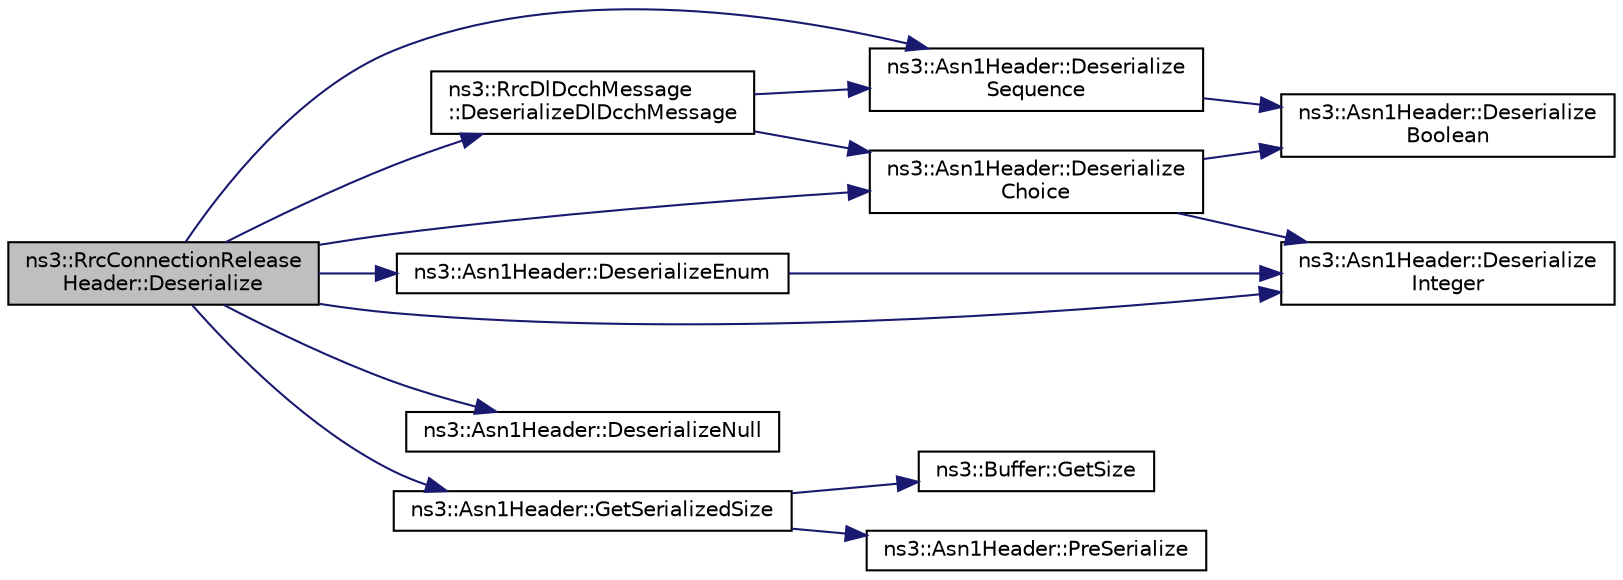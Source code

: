 digraph "ns3::RrcConnectionReleaseHeader::Deserialize"
{
 // LATEX_PDF_SIZE
  edge [fontname="Helvetica",fontsize="10",labelfontname="Helvetica",labelfontsize="10"];
  node [fontname="Helvetica",fontsize="10",shape=record];
  rankdir="LR";
  Node1 [label="ns3::RrcConnectionRelease\lHeader::Deserialize",height=0.2,width=0.4,color="black", fillcolor="grey75", style="filled", fontcolor="black",tooltip=" "];
  Node1 -> Node2 [color="midnightblue",fontsize="10",style="solid",fontname="Helvetica"];
  Node2 [label="ns3::Asn1Header::Deserialize\lChoice",height=0.2,width=0.4,color="black", fillcolor="white", style="filled",URL="$classns3_1_1_asn1_header.html#a0af5881f07a0549a8693a1b75c229a90",tooltip="Deserialize a Choice (set of options)"];
  Node2 -> Node3 [color="midnightblue",fontsize="10",style="solid",fontname="Helvetica"];
  Node3 [label="ns3::Asn1Header::Deserialize\lBoolean",height=0.2,width=0.4,color="black", fillcolor="white", style="filled",URL="$classns3_1_1_asn1_header.html#ab46f4b86988a0fbeb5df11a9bc46222d",tooltip="Deserialize a boolean."];
  Node2 -> Node4 [color="midnightblue",fontsize="10",style="solid",fontname="Helvetica"];
  Node4 [label="ns3::Asn1Header::Deserialize\lInteger",height=0.2,width=0.4,color="black", fillcolor="white", style="filled",URL="$classns3_1_1_asn1_header.html#a49802c9af30018b078150e866b6ecae2",tooltip="Deserialize an integer."];
  Node1 -> Node5 [color="midnightblue",fontsize="10",style="solid",fontname="Helvetica"];
  Node5 [label="ns3::RrcDlDcchMessage\l::DeserializeDlDcchMessage",height=0.2,width=0.4,color="black", fillcolor="white", style="filled",URL="$classns3_1_1_rrc_dl_dcch_message.html#afa8618901d8be7727b6a579a246055b2",tooltip="Deserialize DL DCCH message function."];
  Node5 -> Node2 [color="midnightblue",fontsize="10",style="solid",fontname="Helvetica"];
  Node5 -> Node6 [color="midnightblue",fontsize="10",style="solid",fontname="Helvetica"];
  Node6 [label="ns3::Asn1Header::Deserialize\lSequence",height=0.2,width=0.4,color="black", fillcolor="white", style="filled",URL="$classns3_1_1_asn1_header.html#a58c68bb97ba3fe2e8fcdd7c208d672b2",tooltip="Deserialize a sequence."];
  Node6 -> Node3 [color="midnightblue",fontsize="10",style="solid",fontname="Helvetica"];
  Node1 -> Node7 [color="midnightblue",fontsize="10",style="solid",fontname="Helvetica"];
  Node7 [label="ns3::Asn1Header::DeserializeEnum",height=0.2,width=0.4,color="black", fillcolor="white", style="filled",URL="$classns3_1_1_asn1_header.html#a4fcc253e0eec3483c775b005c1875f2d",tooltip="Deserialize an Enum."];
  Node7 -> Node4 [color="midnightblue",fontsize="10",style="solid",fontname="Helvetica"];
  Node1 -> Node4 [color="midnightblue",fontsize="10",style="solid",fontname="Helvetica"];
  Node1 -> Node8 [color="midnightblue",fontsize="10",style="solid",fontname="Helvetica"];
  Node8 [label="ns3::Asn1Header::DeserializeNull",height=0.2,width=0.4,color="black", fillcolor="white", style="filled",URL="$classns3_1_1_asn1_header.html#a29bd4508f3f1ef636b3480f524fac0ce",tooltip="Deserialize nothing (null op)"];
  Node1 -> Node6 [color="midnightblue",fontsize="10",style="solid",fontname="Helvetica"];
  Node1 -> Node9 [color="midnightblue",fontsize="10",style="solid",fontname="Helvetica"];
  Node9 [label="ns3::Asn1Header::GetSerializedSize",height=0.2,width=0.4,color="black", fillcolor="white", style="filled",URL="$classns3_1_1_asn1_header.html#ad2446f06b453eebca5ebf8acec7fedfc",tooltip=" "];
  Node9 -> Node10 [color="midnightblue",fontsize="10",style="solid",fontname="Helvetica"];
  Node10 [label="ns3::Buffer::GetSize",height=0.2,width=0.4,color="black", fillcolor="white", style="filled",URL="$classns3_1_1_buffer.html#a60c9172d2b102f8856c81b2126c8b209",tooltip=" "];
  Node9 -> Node11 [color="midnightblue",fontsize="10",style="solid",fontname="Helvetica"];
  Node11 [label="ns3::Asn1Header::PreSerialize",height=0.2,width=0.4,color="black", fillcolor="white", style="filled",URL="$classns3_1_1_asn1_header.html#a93ff29103b4090ed77666e3ac3aeae19",tooltip="This function serializes class attributes to m_serializationResult local Buffer."];
}
